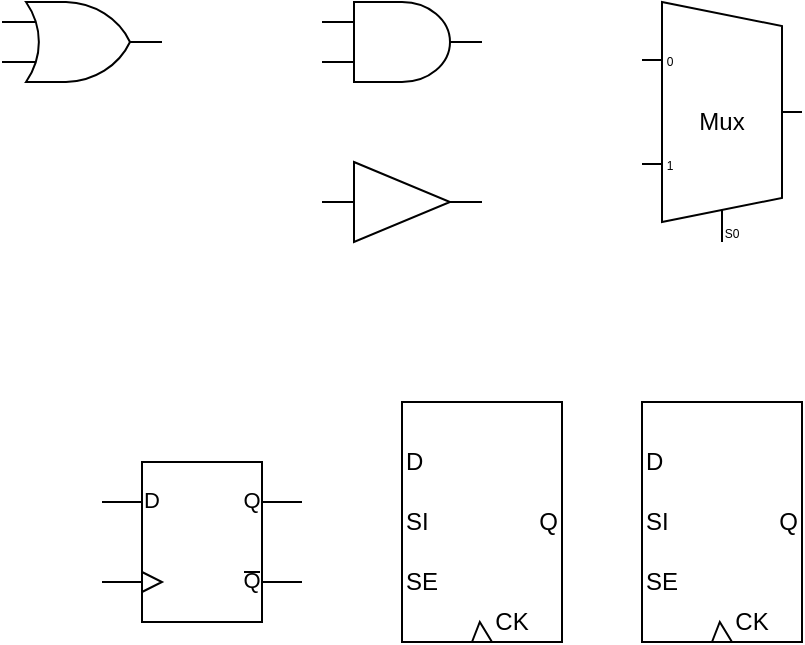 <mxfile version="26.0.11">
  <diagram name="第 1 页" id="vpc49ctVf73j3qr0SeGl">
    <mxGraphModel dx="1086" dy="635" grid="1" gridSize="10" guides="1" tooltips="1" connect="1" arrows="1" fold="1" page="1" pageScale="1" pageWidth="850" pageHeight="1100" math="0" shadow="0">
      <root>
        <mxCell id="0" />
        <mxCell id="1" parent="0" />
        <mxCell id="kKcUOd927iJBqHVpucFE-1" value="" style="verticalLabelPosition=bottom;shadow=0;dashed=0;align=center;html=1;verticalAlign=top;shape=mxgraph.electrical.logic_gates.logic_gate;operation=and;" vertex="1" parent="1">
          <mxGeometry x="240" y="280" width="80" height="40" as="geometry" />
        </mxCell>
        <mxCell id="kKcUOd927iJBqHVpucFE-2" value="" style="verticalLabelPosition=bottom;shadow=0;dashed=0;align=center;html=1;verticalAlign=top;shape=mxgraph.electrical.logic_gates.buffer2;" vertex="1" parent="1">
          <mxGeometry x="240" y="360" width="80" height="40" as="geometry" />
        </mxCell>
        <mxCell id="kKcUOd927iJBqHVpucFE-3" value="Mux" style="shadow=0;dashed=0;align=center;html=1;strokeWidth=1;shape=mxgraph.electrical.abstract.mux2;whiteSpace=wrap;" vertex="1" parent="1">
          <mxGeometry x="400" y="280" width="80" height="120" as="geometry" />
        </mxCell>
        <mxCell id="kKcUOd927iJBqHVpucFE-4" value="" style="verticalLabelPosition=bottom;shadow=0;dashed=0;align=center;html=1;verticalAlign=top;shape=mxgraph.electrical.logic_gates.d_type_flip-flop;" vertex="1" parent="1">
          <mxGeometry x="130" y="510" width="100" height="80" as="geometry" />
        </mxCell>
        <mxCell id="kKcUOd927iJBqHVpucFE-13" value="" style="group" vertex="1" connectable="0" parent="1">
          <mxGeometry x="400" y="480" width="80" height="120" as="geometry" />
        </mxCell>
        <mxCell id="kKcUOd927iJBqHVpucFE-6" value="" style="rounded=0;whiteSpace=wrap;html=1;" vertex="1" parent="kKcUOd927iJBqHVpucFE-13">
          <mxGeometry width="80" height="120" as="geometry" />
        </mxCell>
        <mxCell id="kKcUOd927iJBqHVpucFE-7" value="D" style="text;html=1;align=left;verticalAlign=middle;whiteSpace=wrap;rounded=0;" vertex="1" parent="kKcUOd927iJBqHVpucFE-13">
          <mxGeometry y="20" width="20" height="20" as="geometry" />
        </mxCell>
        <mxCell id="kKcUOd927iJBqHVpucFE-8" value="SI" style="text;html=1;align=left;verticalAlign=middle;whiteSpace=wrap;rounded=0;" vertex="1" parent="kKcUOd927iJBqHVpucFE-13">
          <mxGeometry y="50" width="20" height="20" as="geometry" />
        </mxCell>
        <mxCell id="kKcUOd927iJBqHVpucFE-9" value="SE" style="text;html=1;align=left;verticalAlign=middle;whiteSpace=wrap;rounded=0;" vertex="1" parent="kKcUOd927iJBqHVpucFE-13">
          <mxGeometry y="80" width="20" height="20" as="geometry" />
        </mxCell>
        <mxCell id="kKcUOd927iJBqHVpucFE-10" value="" style="verticalLabelPosition=bottom;verticalAlign=top;html=1;shape=mxgraph.basic.acute_triangle;dx=0.39;" vertex="1" parent="kKcUOd927iJBqHVpucFE-13">
          <mxGeometry x="35" y="110" width="10" height="10" as="geometry" />
        </mxCell>
        <mxCell id="kKcUOd927iJBqHVpucFE-11" value="CK" style="text;html=1;align=center;verticalAlign=middle;whiteSpace=wrap;rounded=0;" vertex="1" parent="kKcUOd927iJBqHVpucFE-13">
          <mxGeometry x="45" y="100" width="20" height="20" as="geometry" />
        </mxCell>
        <mxCell id="kKcUOd927iJBqHVpucFE-12" value="Q" style="text;html=1;align=right;verticalAlign=middle;whiteSpace=wrap;rounded=0;" vertex="1" parent="kKcUOd927iJBqHVpucFE-13">
          <mxGeometry x="60" y="50" width="20" height="20" as="geometry" />
        </mxCell>
        <mxCell id="kKcUOd927iJBqHVpucFE-14" value="" style="group" vertex="1" connectable="0" parent="1">
          <mxGeometry x="280" y="480" width="80" height="120" as="geometry" />
        </mxCell>
        <mxCell id="kKcUOd927iJBqHVpucFE-15" value="" style="rounded=0;whiteSpace=wrap;html=1;" vertex="1" parent="kKcUOd927iJBqHVpucFE-14">
          <mxGeometry width="80" height="120" as="geometry" />
        </mxCell>
        <mxCell id="kKcUOd927iJBqHVpucFE-16" value="D" style="text;html=1;align=left;verticalAlign=middle;whiteSpace=wrap;rounded=0;" vertex="1" parent="kKcUOd927iJBqHVpucFE-14">
          <mxGeometry y="20" width="20" height="20" as="geometry" />
        </mxCell>
        <mxCell id="kKcUOd927iJBqHVpucFE-17" value="SI" style="text;html=1;align=left;verticalAlign=middle;whiteSpace=wrap;rounded=0;" vertex="1" parent="kKcUOd927iJBqHVpucFE-14">
          <mxGeometry y="50" width="20" height="20" as="geometry" />
        </mxCell>
        <mxCell id="kKcUOd927iJBqHVpucFE-18" value="SE" style="text;html=1;align=left;verticalAlign=middle;whiteSpace=wrap;rounded=0;" vertex="1" parent="kKcUOd927iJBqHVpucFE-14">
          <mxGeometry y="80" width="20" height="20" as="geometry" />
        </mxCell>
        <mxCell id="kKcUOd927iJBqHVpucFE-19" value="" style="verticalLabelPosition=bottom;verticalAlign=top;html=1;shape=mxgraph.basic.acute_triangle;dx=0.39;" vertex="1" parent="kKcUOd927iJBqHVpucFE-14">
          <mxGeometry x="35" y="110" width="10" height="10" as="geometry" />
        </mxCell>
        <mxCell id="kKcUOd927iJBqHVpucFE-20" value="CK" style="text;html=1;align=center;verticalAlign=middle;whiteSpace=wrap;rounded=0;" vertex="1" parent="kKcUOd927iJBqHVpucFE-14">
          <mxGeometry x="45" y="100" width="20" height="20" as="geometry" />
        </mxCell>
        <mxCell id="kKcUOd927iJBqHVpucFE-21" value="Q" style="text;html=1;align=right;verticalAlign=middle;whiteSpace=wrap;rounded=0;" vertex="1" parent="kKcUOd927iJBqHVpucFE-14">
          <mxGeometry x="60" y="50" width="20" height="20" as="geometry" />
        </mxCell>
        <mxCell id="kKcUOd927iJBqHVpucFE-22" value="" style="verticalLabelPosition=bottom;shadow=0;dashed=0;align=center;html=1;verticalAlign=top;shape=mxgraph.electrical.logic_gates.logic_gate;operation=or;" vertex="1" parent="1">
          <mxGeometry x="80" y="280" width="80" height="40" as="geometry" />
        </mxCell>
      </root>
    </mxGraphModel>
  </diagram>
</mxfile>
